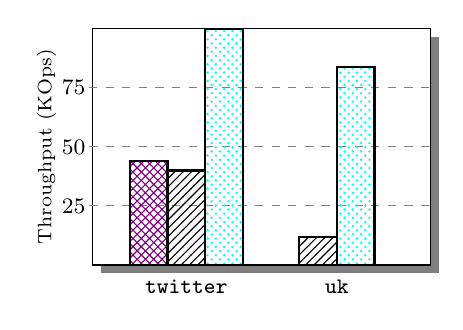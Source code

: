 \begin{tikzpicture}[xscale=0.043,yscale=0.03]

  \draw[preaction={fill=black,opacity=.5,transform canvas={xshift=3,yshift=-3}},black][fill=white] (0,0) rectangle (100, 100);

  \draw[dashed, gray] (-1, 25) -- (101, 25);
  \draw[dashed, gray] (-1, 50) -- (101, 50);
  \draw[dashed, gray] (-1, 75) -- (101, 75);

  \draw[thick, black] (-5.5, 25.00) node[align=right] {\footnotesize{25}};
  \draw[thick, black] (-5.5, 50.00) node[align=right] {\footnotesize{50}};
  \draw[thick, black] (-5.5, 75.00) node[align=right] {\footnotesize{75}};

  \node (label-align) [thick, black, align=center, rotate=90] at (-13.5, 50) {{\scriptsize Throughput (KOps)}};

  \draw[thick, pattern=crosshatch, pattern color=violet] (11.11,0) rectangle (22.22,44.02);
  \draw[thick, pattern=north east lines, pattern color=black] (22.22,0) rectangle (33.33,39.98);
  \draw[thick, pattern=crosshatch dots, pattern color=cyan] (33.33,0) rectangle (44.44,100.00);

  \draw[thick, pattern=north east lines, pattern color=black] (61.11,0) rectangle (72.22,11.90);
  \draw[thick, pattern=crosshatch dots, pattern color=cyan] (72.22,0) rectangle (83.33,83.90);

  \draw[thick, black] (27.78, -9) node {\footnotesize{\tt{twitter}}};
  \draw[thick, black] (72.22, -9) node {\footnotesize{\tt{uk}}};

\end{tikzpicture}